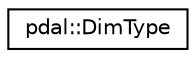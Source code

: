 digraph "Graphical Class Hierarchy"
{
  edge [fontname="Helvetica",fontsize="10",labelfontname="Helvetica",labelfontsize="10"];
  node [fontname="Helvetica",fontsize="10",shape=record];
  rankdir="LR";
  Node1 [label="pdal::DimType",height=0.2,width=0.4,color="black", fillcolor="white", style="filled",URL="$structpdal_1_1DimType.html"];
}
